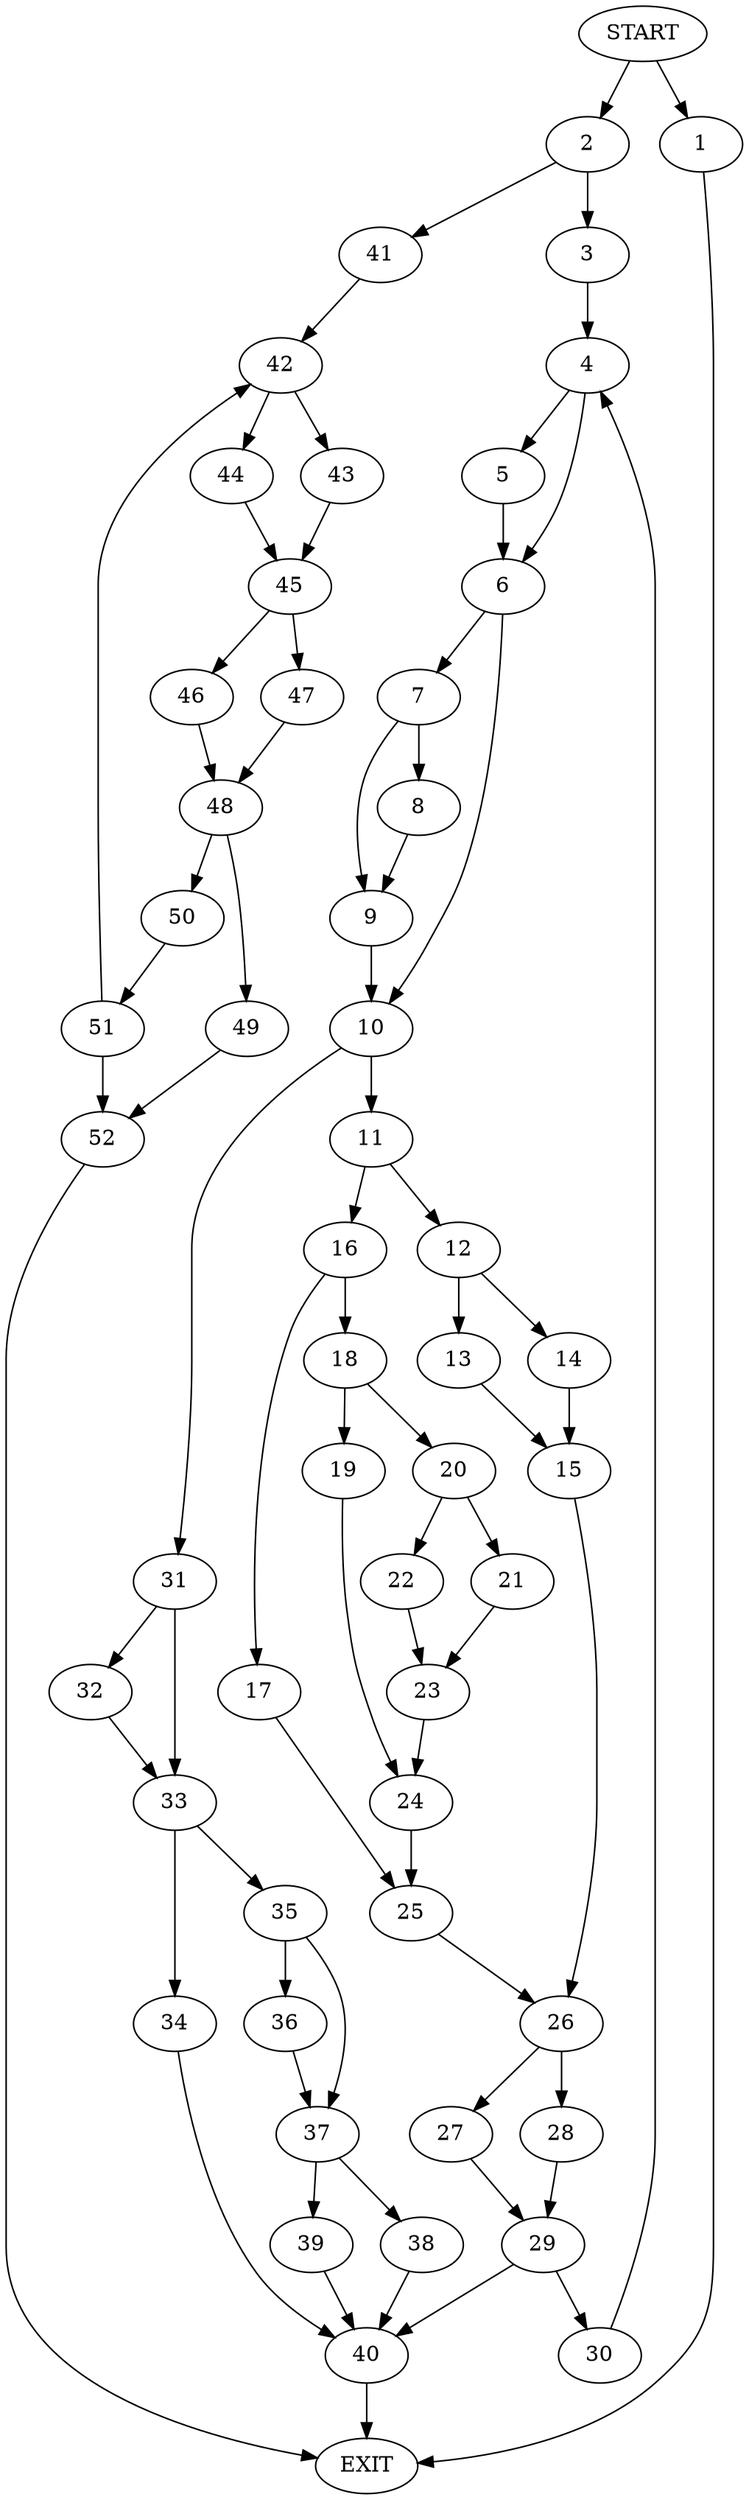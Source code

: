 digraph { 
0 [label="START"];
1;
2;
3;
4;
5;
6;
7;
8;
9;
10;
11;
12;
13;
14;
15;
16;
17;
18;
19;
20;
21;
22;
23;
24;
25;
26;
27;
28;
29;
30;
31;
32;
33;
34;
35;
36;
37;
38;
39;
40;
41;
42;
43;
44;
45;
46;
47;
48;
49;
50;
51;
52;
53[label="EXIT"];
0 -> 1;
0 -> 2;
1 -> 53;
2 -> 3;
2 -> 41;
3 -> 4;
4 -> 5;
4 -> 6;
5 -> 6;
6 -> 7;
6 -> 10;
7 -> 8;
7 -> 9;
8 -> 9;
9 -> 10;
10 -> 11;
10 -> 31;
11 -> 12;
11 -> 16;
12 -> 13;
12 -> 14;
13 -> 15;
14 -> 15;
15 -> 26;
16 -> 17;
16 -> 18;
17 -> 25;
18 -> 19;
18 -> 20;
19 -> 24;
20 -> 21;
20 -> 22;
21 -> 23;
22 -> 23;
23 -> 24;
24 -> 25;
25 -> 26;
26 -> 27;
26 -> 28;
27 -> 29;
28 -> 29;
29 -> 40;
29 -> 30;
30 -> 4;
31 -> 32;
31 -> 33;
32 -> 33;
33 -> 34;
33 -> 35;
34 -> 40;
35 -> 36;
35 -> 37;
36 -> 37;
37 -> 38;
37 -> 39;
38 -> 40;
39 -> 40;
40 -> 53;
41 -> 42;
42 -> 43;
42 -> 44;
43 -> 45;
44 -> 45;
45 -> 46;
45 -> 47;
46 -> 48;
47 -> 48;
48 -> 49;
48 -> 50;
49 -> 52;
50 -> 51;
51 -> 42;
51 -> 52;
52 -> 53;
}